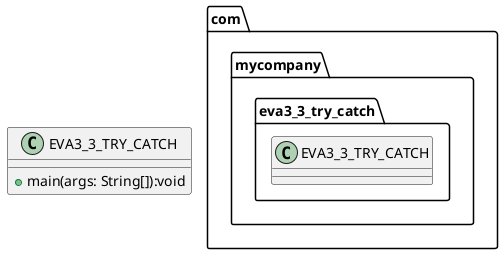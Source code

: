@startuml
class com.mycompany.eva3_3_try_catch.EVA3_3_TRY_CATCH
class EVA3_3_TRY_CATCH{
+ main(args: String[]):void
}
@enduml